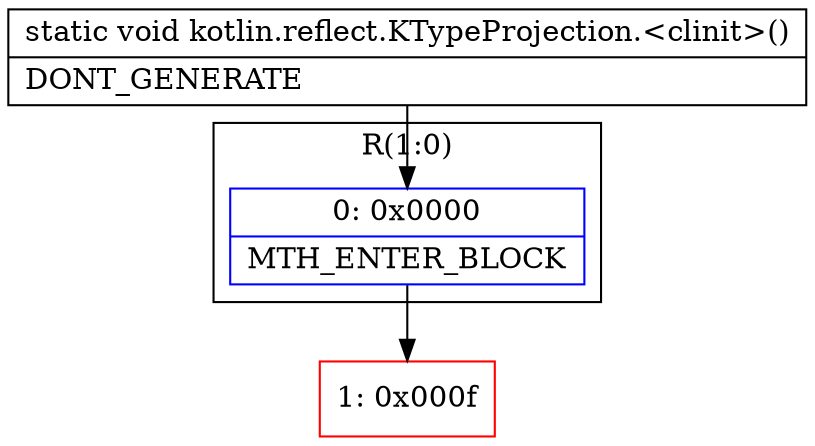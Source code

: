 digraph "CFG forkotlin.reflect.KTypeProjection.\<clinit\>()V" {
subgraph cluster_Region_1350183450 {
label = "R(1:0)";
node [shape=record,color=blue];
Node_0 [shape=record,label="{0\:\ 0x0000|MTH_ENTER_BLOCK\l}"];
}
Node_1 [shape=record,color=red,label="{1\:\ 0x000f}"];
MethodNode[shape=record,label="{static void kotlin.reflect.KTypeProjection.\<clinit\>()  | DONT_GENERATE\l}"];
MethodNode -> Node_0;
Node_0 -> Node_1;
}

